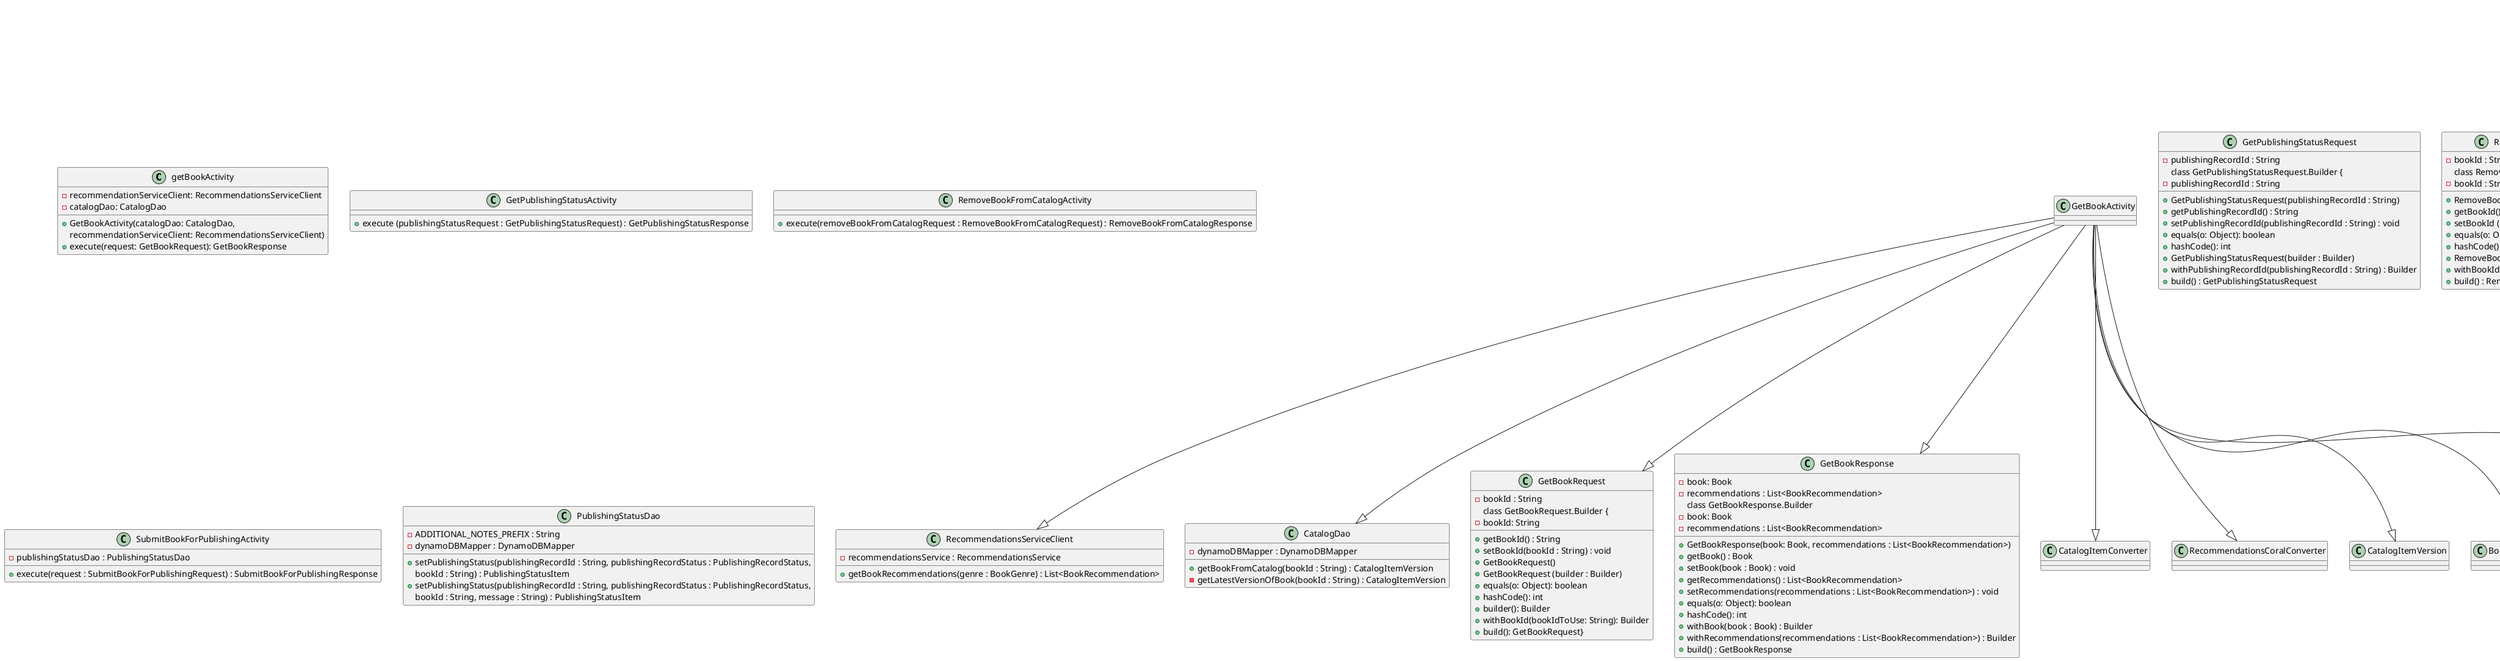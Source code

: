 PARTICIPANTS: use this file for creating the class diagram in mastery task 01
@startuml
class getBookActivity {
 - recommendationServiceClient: RecommendationsServiceClient
 - catalogDao: CatalogDao
 + GetBookActivity(catalogDao: CatalogDao,
 recommendationServiceClient: RecommendationsServiceClient)
 + execute(request: GetBookRequest): GetBookResponse
}

class GetPublishingStatusActivity {
+ execute (publishingStatusRequest : GetPublishingStatusRequest) : GetPublishingStatusResponse
}

class RemoveBookFromCatalogActivity {
+ execute(removeBookFromCatalogRequest : RemoveBookFromCatalogRequest) : RemoveBookFromCatalogResponse
}

class SubmitBookForPublishingActivity {
- publishingStatusDao : PublishingStatusDao
+ execute(request : SubmitBookForPublishingRequest) : SubmitBookForPublishingResponse
}

class RecommendationsServiceClient {
- recommendationsService : RecommendationsService
+ getBookRecommendations(genre : BookGenre) : List<BookRecommendation>
}

class CatalogDao {
- dynamoDBMapper : DynamoDBMapper
+ getBookFromCatalog(bookId : String) : CatalogItemVersion
- getLatestVersionOfBook(bookId : String) : CatalogItemVersion
}

class PublishingStatusDao {
- ADDITIONAL_NOTES_PREFIX : String
- dynamoDBMapper : DynamoDBMapper
+ setPublishingStatus(publishingRecordId : String, publishingRecordStatus : PublishingRecordStatus,
                      bookId : String) : PublishingStatusItem
+ setPublishingStatus(publishingRecordId : String, publishingRecordStatus : PublishingRecordStatus,
                                           bookId : String, message : String) : PublishingStatusItem

}
class GetBookRequest {
- bookId : String
+ getBookId() : String
+ setBookId(bookId : String) : void
+ GetBookRequest()
+ GetBookRequest (builder : Builder)
+ equals(o: Object): boolean
+ hashCode(): int
+ builder(): Builder
class GetBookRequest.Builder {
    - bookId: String

    + withBookId(bookIdToUse: String): Builder
    + build(): GetBookRequest}
}

class GetPublishingStatusRequest {
- publishingRecordId : String
+ GetPublishingStatusRequest(publishingRecordId : String)
+ getPublishingRecordId() : String
+ setPublishingRecordId(publishingRecordId : String) : void
+ equals(o: Object): boolean
+ hashCode(): int
+ GetPublishingStatusRequest(builder : Builder)
class GetPublishingStatusRequest.Builder {
    - publishingRecordId : String
    + withPublishingRecordId(publishingRecordId : String) : Builder
    + build() : GetPublishingStatusRequest
}

class RemoveBookFromCatalogRequest {
- bookId : String
+ RemoveBookFromCatalogRequest()
+ getBookId() : String
+ setBookId (bookId : String) : void
+ equals(o: Object): boolean
+ hashCode(): int
+ RemoveBookFromCatalogRequest(builder : Builder)
class RemoveBookFromCatalogRequest.Builder {
    - bookId : String
    + withBookId (bookId : String)
    + build() : RemoveBookFromCatalogRequest
}

class SubmitBookForPublishingRequest {
    - bookId: String
    - title: String
    - author: String
    - text: String
    - genre: String

     + SubmitBookForPublishingRequest(bookId: String, title: String, author: String, text: String, genre: String)
     + getBookId(): String
     + setBookId(bookId: String): void
     + getTitle(): String
     + setTitle(title: String): void
     + getAuthor(): String
     + setAuthor(author: String): void
     + getText(): String
     + setText(text: String): void
     + getGenre(): String
     + setGenre(genre: String): void
     + equals(o: Object): boolean
     + hashCode(): int
     + SubmitBookForPublishingRequest(builder: Builder)
    + builder(): Builder
class SubmitBookForPublishingRequest.Builder
    - bookId: String
    - title: String
    - author: String
    - text: String
    - genre: String

     + withBookId(bookIdToUse: String): Builder
     + withTitle(titleToUse: String): Builder
     + withAuthor(authorToUse: String): Builder
     + withText(textToUse: String): Builder
     + withGenre(genreToUse: String): Builder
     + build(): SubmitBookForPublishingRequest
}
class GetBookResponse {
- book: Book
- recommendations : List<BookRecommendation>
+ GetBookResponse(book: Book, recommendations : List<BookRecommendation>)
+ getBook() : Book
+ setBook(book : Book) : void
+ getRecommendations() : List<BookRecommendation>
+ setRecommendations(recommendations : List<BookRecommendation>) : void
+ equals(o: Object): boolean
+ hashCode(): int
class GetBookResponse.Builder
    - book: Book
    - recommendations : List<BookRecommendation>
    + withBook(book : Book) : Builder
    + withRecommendations(recommendations : List<BookRecommendation>) : Builder
    + build() : GetBookResponse

}

GetBookActivity --|> RecommendationsServiceClient
GetBookActivity --|> CatalogDao
GetBookActivity --|> GetBookRequest
GetBookActivity --|> GetBookResponse
GetBookActivity --|> CatalogItemConverter
GetBookActivity --|> RecommendationsCoralConverter
GetBookActivity --|> CatalogItemVersion
GetBookActivity --|> BookRecommendation
GetBookActivity --|> BookGenre
GetBookRequest --|> GetBookRequest.Builder
GetPublishingStatusRequest --|> GetPublishingStatusRequest.Builder
RemoveBookFromCatalogRequest --|> RemoveBookFromCatalogRequest.Builder
SubmitBookForPublishingRequest --|> SubmitBookForPublishingRequest.Builder
GetBookResponse --|> GetBookResponse.Builder
@enduml